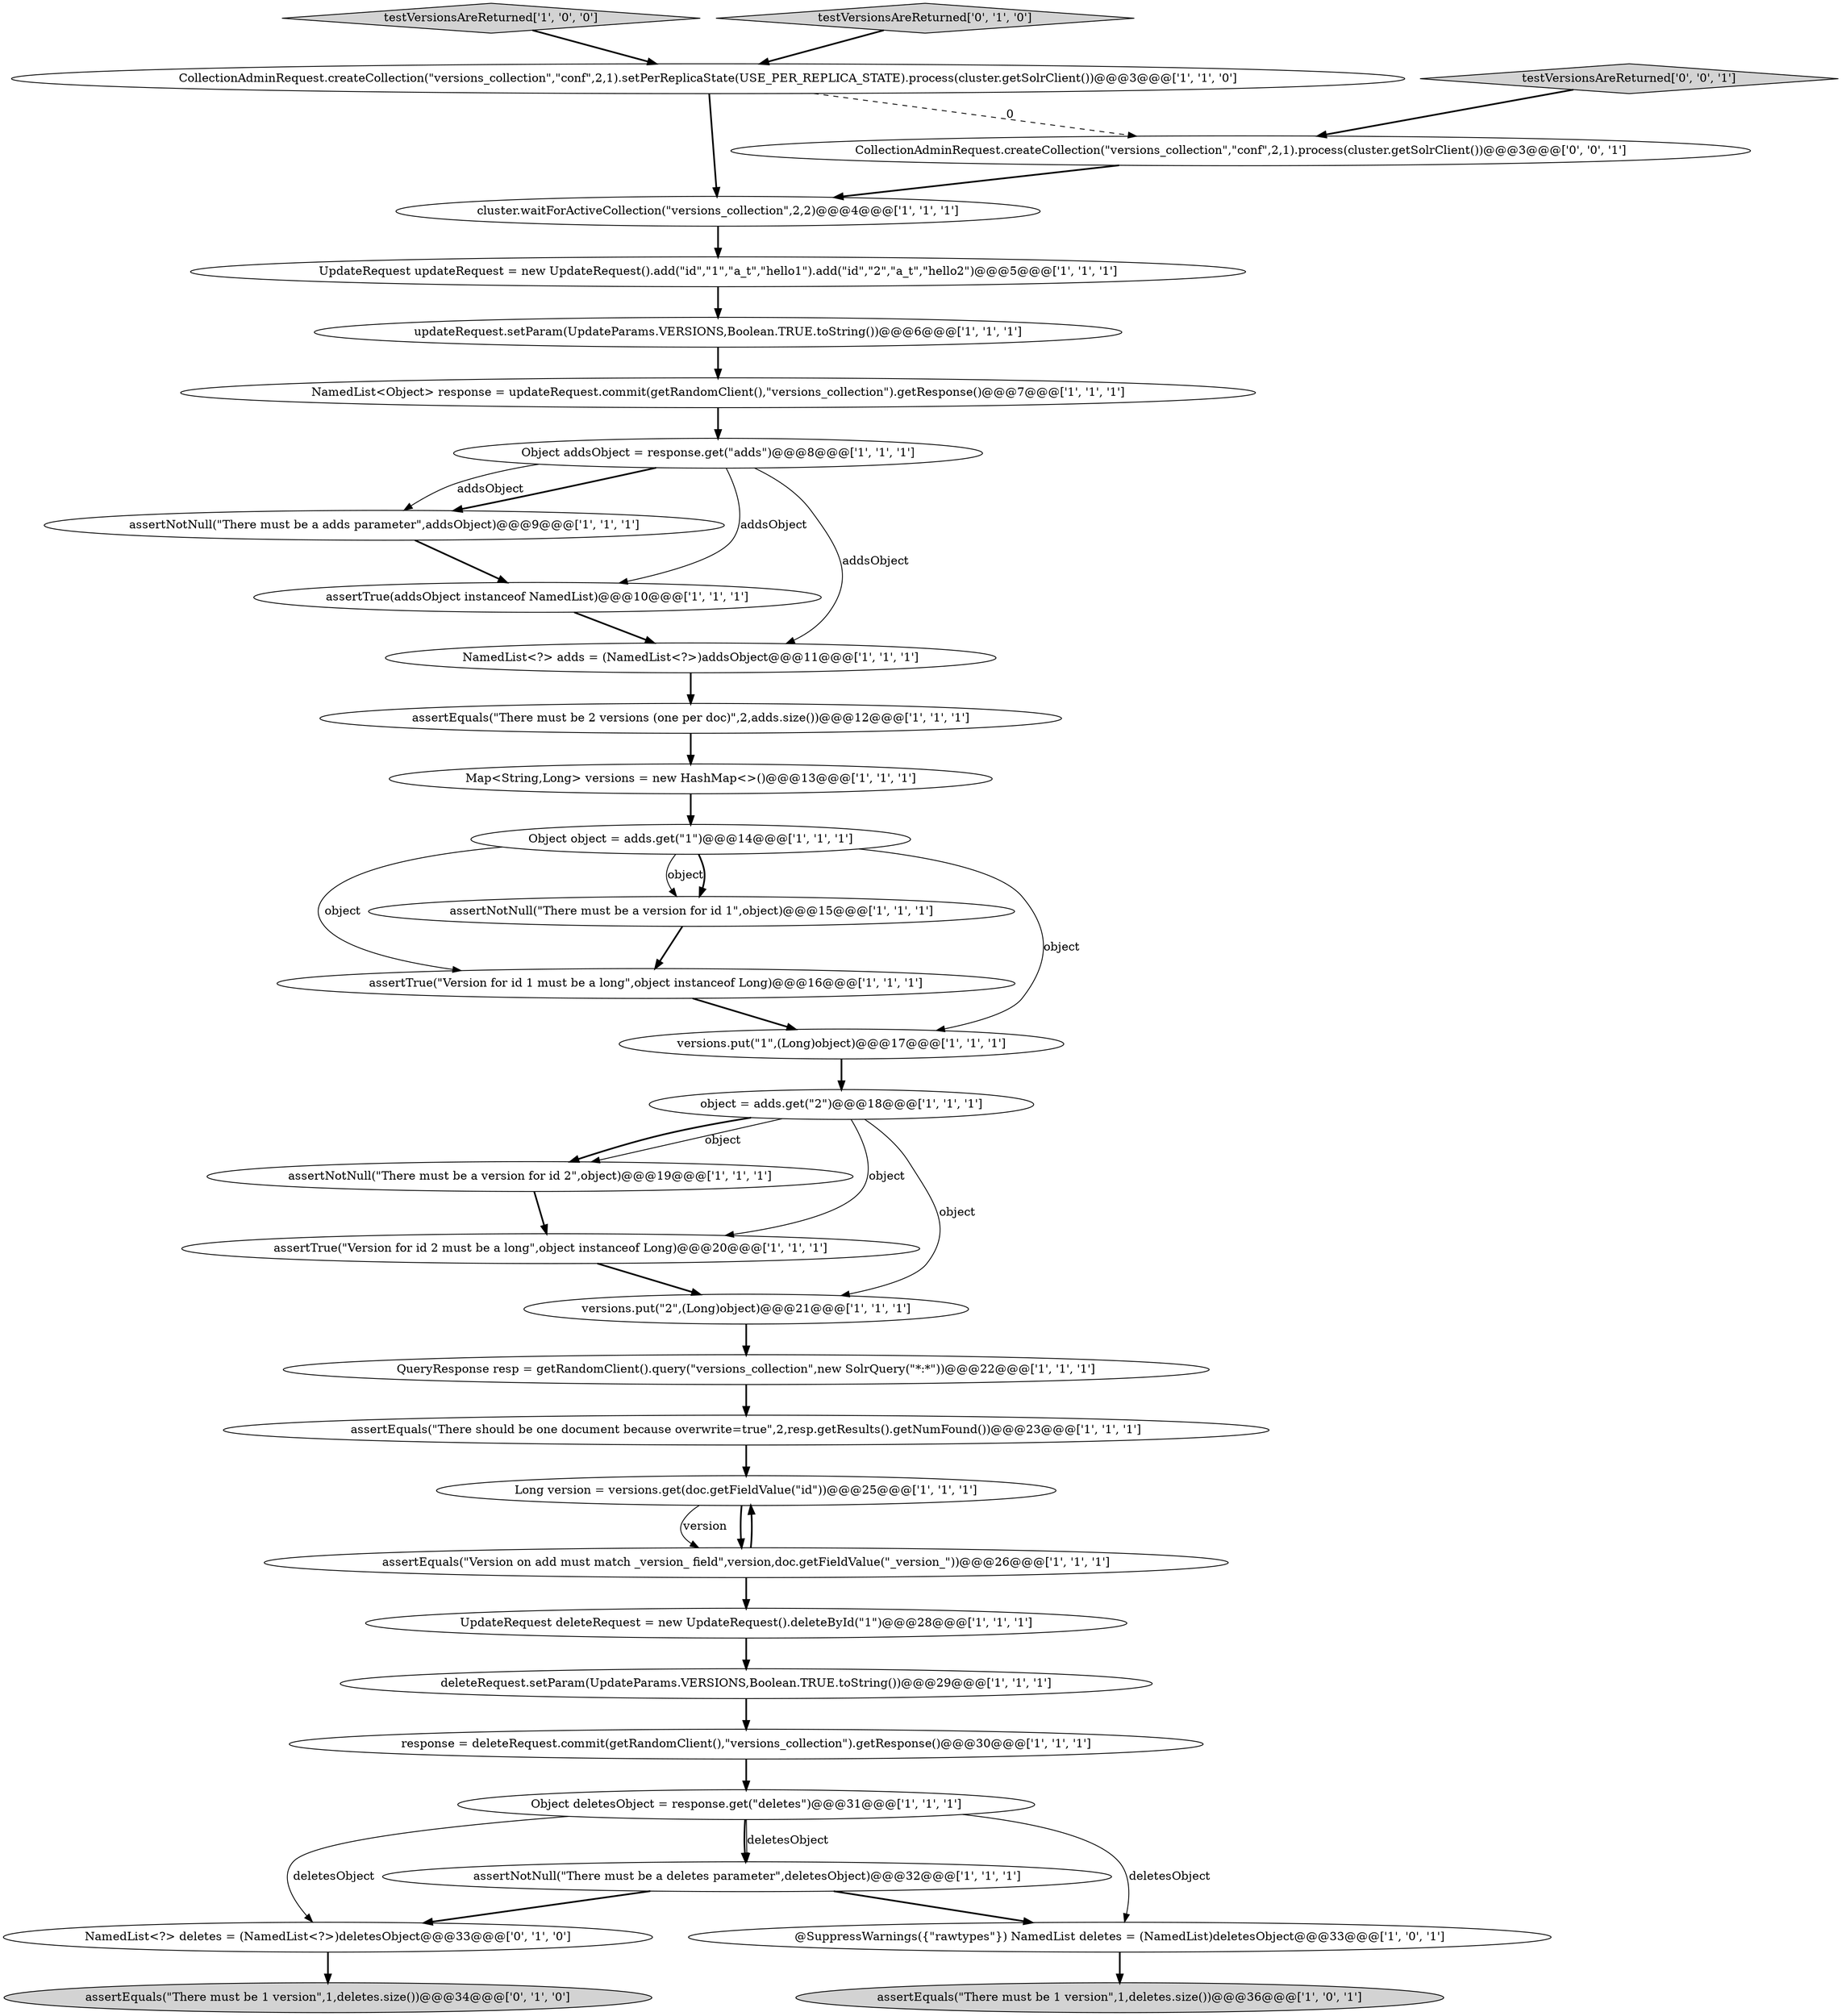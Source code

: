 digraph {
8 [style = filled, label = "Object addsObject = response.get(\"adds\")@@@8@@@['1', '1', '1']", fillcolor = white, shape = ellipse image = "AAA0AAABBB1BBB"];
5 [style = filled, label = "response = deleteRequest.commit(getRandomClient(),\"versions_collection\").getResponse()@@@30@@@['1', '1', '1']", fillcolor = white, shape = ellipse image = "AAA0AAABBB1BBB"];
11 [style = filled, label = "Object object = adds.get(\"1\")@@@14@@@['1', '1', '1']", fillcolor = white, shape = ellipse image = "AAA0AAABBB1BBB"];
21 [style = filled, label = "Long version = versions.get(doc.getFieldValue(\"id\"))@@@25@@@['1', '1', '1']", fillcolor = white, shape = ellipse image = "AAA0AAABBB1BBB"];
25 [style = filled, label = "assertEquals(\"There must be 1 version\",1,deletes.size())@@@36@@@['1', '0', '1']", fillcolor = lightgray, shape = ellipse image = "AAA0AAABBB1BBB"];
13 [style = filled, label = "assertTrue(\"Version for id 2 must be a long\",object instanceof Long)@@@20@@@['1', '1', '1']", fillcolor = white, shape = ellipse image = "AAA0AAABBB1BBB"];
1 [style = filled, label = "Object deletesObject = response.get(\"deletes\")@@@31@@@['1', '1', '1']", fillcolor = white, shape = ellipse image = "AAA0AAABBB1BBB"];
3 [style = filled, label = "assertNotNull(\"There must be a version for id 1\",object)@@@15@@@['1', '1', '1']", fillcolor = white, shape = ellipse image = "AAA0AAABBB1BBB"];
33 [style = filled, label = "NamedList<?> deletes = (NamedList<?>)deletesObject@@@33@@@['0', '1', '0']", fillcolor = white, shape = ellipse image = "AAA0AAABBB2BBB"];
24 [style = filled, label = "assertTrue(\"Version for id 1 must be a long\",object instanceof Long)@@@16@@@['1', '1', '1']", fillcolor = white, shape = ellipse image = "AAA0AAABBB1BBB"];
23 [style = filled, label = "assertNotNull(\"There must be a version for id 2\",object)@@@19@@@['1', '1', '1']", fillcolor = white, shape = ellipse image = "AAA0AAABBB1BBB"];
22 [style = filled, label = "updateRequest.setParam(UpdateParams.VERSIONS,Boolean.TRUE.toString())@@@6@@@['1', '1', '1']", fillcolor = white, shape = ellipse image = "AAA0AAABBB1BBB"];
14 [style = filled, label = "testVersionsAreReturned['1', '0', '0']", fillcolor = lightgray, shape = diamond image = "AAA0AAABBB1BBB"];
32 [style = filled, label = "assertEquals(\"There must be 1 version\",1,deletes.size())@@@34@@@['0', '1', '0']", fillcolor = lightgray, shape = ellipse image = "AAA0AAABBB2BBB"];
19 [style = filled, label = "versions.put(\"2\",(Long)object)@@@21@@@['1', '1', '1']", fillcolor = white, shape = ellipse image = "AAA0AAABBB1BBB"];
28 [style = filled, label = "assertTrue(addsObject instanceof NamedList)@@@10@@@['1', '1', '1']", fillcolor = white, shape = ellipse image = "AAA0AAABBB1BBB"];
9 [style = filled, label = "@SuppressWarnings({\"rawtypes\"}) NamedList deletes = (NamedList)deletesObject@@@33@@@['1', '0', '1']", fillcolor = white, shape = ellipse image = "AAA0AAABBB1BBB"];
30 [style = filled, label = "NamedList<Object> response = updateRequest.commit(getRandomClient(),\"versions_collection\").getResponse()@@@7@@@['1', '1', '1']", fillcolor = white, shape = ellipse image = "AAA0AAABBB1BBB"];
20 [style = filled, label = "assertEquals(\"There must be 2 versions (one per doc)\",2,adds.size())@@@12@@@['1', '1', '1']", fillcolor = white, shape = ellipse image = "AAA0AAABBB1BBB"];
17 [style = filled, label = "assertNotNull(\"There must be a adds parameter\",addsObject)@@@9@@@['1', '1', '1']", fillcolor = white, shape = ellipse image = "AAA0AAABBB1BBB"];
31 [style = filled, label = "testVersionsAreReturned['0', '1', '0']", fillcolor = lightgray, shape = diamond image = "AAA0AAABBB2BBB"];
26 [style = filled, label = "assertEquals(\"Version on add must match _version_ field\",version,doc.getFieldValue(\"_version_\"))@@@26@@@['1', '1', '1']", fillcolor = white, shape = ellipse image = "AAA0AAABBB1BBB"];
4 [style = filled, label = "assertEquals(\"There should be one document because overwrite=true\",2,resp.getResults().getNumFound())@@@23@@@['1', '1', '1']", fillcolor = white, shape = ellipse image = "AAA0AAABBB1BBB"];
34 [style = filled, label = "CollectionAdminRequest.createCollection(\"versions_collection\",\"conf\",2,1).process(cluster.getSolrClient())@@@3@@@['0', '0', '1']", fillcolor = white, shape = ellipse image = "AAA0AAABBB3BBB"];
6 [style = filled, label = "CollectionAdminRequest.createCollection(\"versions_collection\",\"conf\",2,1).setPerReplicaState(USE_PER_REPLICA_STATE).process(cluster.getSolrClient())@@@3@@@['1', '1', '0']", fillcolor = white, shape = ellipse image = "AAA0AAABBB1BBB"];
10 [style = filled, label = "UpdateRequest updateRequest = new UpdateRequest().add(\"id\",\"1\",\"a_t\",\"hello1\").add(\"id\",\"2\",\"a_t\",\"hello2\")@@@5@@@['1', '1', '1']", fillcolor = white, shape = ellipse image = "AAA0AAABBB1BBB"];
35 [style = filled, label = "testVersionsAreReturned['0', '0', '1']", fillcolor = lightgray, shape = diamond image = "AAA0AAABBB3BBB"];
15 [style = filled, label = "cluster.waitForActiveCollection(\"versions_collection\",2,2)@@@4@@@['1', '1', '1']", fillcolor = white, shape = ellipse image = "AAA0AAABBB1BBB"];
12 [style = filled, label = "object = adds.get(\"2\")@@@18@@@['1', '1', '1']", fillcolor = white, shape = ellipse image = "AAA0AAABBB1BBB"];
7 [style = filled, label = "QueryResponse resp = getRandomClient().query(\"versions_collection\",new SolrQuery(\"*:*\"))@@@22@@@['1', '1', '1']", fillcolor = white, shape = ellipse image = "AAA0AAABBB1BBB"];
0 [style = filled, label = "deleteRequest.setParam(UpdateParams.VERSIONS,Boolean.TRUE.toString())@@@29@@@['1', '1', '1']", fillcolor = white, shape = ellipse image = "AAA0AAABBB1BBB"];
2 [style = filled, label = "Map<String,Long> versions = new HashMap<>()@@@13@@@['1', '1', '1']", fillcolor = white, shape = ellipse image = "AAA0AAABBB1BBB"];
29 [style = filled, label = "versions.put(\"1\",(Long)object)@@@17@@@['1', '1', '1']", fillcolor = white, shape = ellipse image = "AAA0AAABBB1BBB"];
27 [style = filled, label = "UpdateRequest deleteRequest = new UpdateRequest().deleteById(\"1\")@@@28@@@['1', '1', '1']", fillcolor = white, shape = ellipse image = "AAA0AAABBB1BBB"];
16 [style = filled, label = "assertNotNull(\"There must be a deletes parameter\",deletesObject)@@@32@@@['1', '1', '1']", fillcolor = white, shape = ellipse image = "AAA0AAABBB1BBB"];
18 [style = filled, label = "NamedList<?> adds = (NamedList<?>)addsObject@@@11@@@['1', '1', '1']", fillcolor = white, shape = ellipse image = "AAA0AAABBB1BBB"];
10->22 [style = bold, label=""];
15->10 [style = bold, label=""];
8->18 [style = solid, label="addsObject"];
1->16 [style = solid, label="deletesObject"];
28->18 [style = bold, label=""];
27->0 [style = bold, label=""];
3->24 [style = bold, label=""];
11->29 [style = solid, label="object"];
11->3 [style = solid, label="object"];
34->15 [style = bold, label=""];
4->21 [style = bold, label=""];
12->23 [style = solid, label="object"];
21->26 [style = solid, label="version"];
24->29 [style = bold, label=""];
6->34 [style = dashed, label="0"];
7->4 [style = bold, label=""];
22->30 [style = bold, label=""];
6->15 [style = bold, label=""];
26->21 [style = bold, label=""];
20->2 [style = bold, label=""];
8->17 [style = bold, label=""];
5->1 [style = bold, label=""];
18->20 [style = bold, label=""];
21->26 [style = bold, label=""];
17->28 [style = bold, label=""];
29->12 [style = bold, label=""];
13->19 [style = bold, label=""];
26->27 [style = bold, label=""];
12->19 [style = solid, label="object"];
31->6 [style = bold, label=""];
8->17 [style = solid, label="addsObject"];
1->9 [style = solid, label="deletesObject"];
11->3 [style = bold, label=""];
23->13 [style = bold, label=""];
1->16 [style = bold, label=""];
16->33 [style = bold, label=""];
11->24 [style = solid, label="object"];
9->25 [style = bold, label=""];
8->28 [style = solid, label="addsObject"];
33->32 [style = bold, label=""];
12->23 [style = bold, label=""];
30->8 [style = bold, label=""];
12->13 [style = solid, label="object"];
35->34 [style = bold, label=""];
1->33 [style = solid, label="deletesObject"];
19->7 [style = bold, label=""];
2->11 [style = bold, label=""];
16->9 [style = bold, label=""];
14->6 [style = bold, label=""];
0->5 [style = bold, label=""];
}
